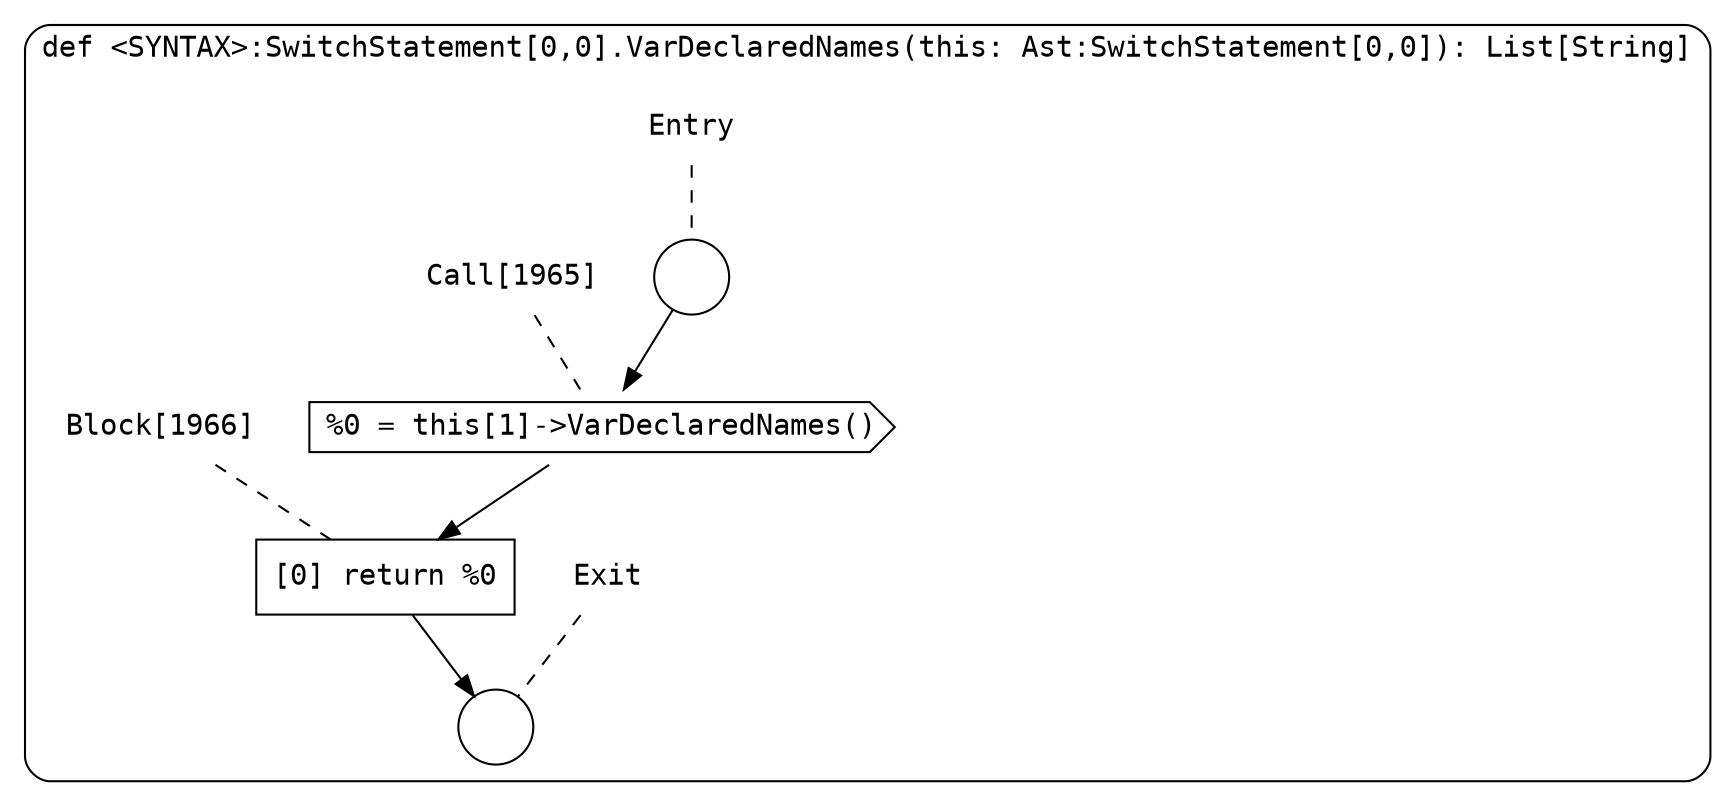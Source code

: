 digraph {
  graph [fontname = "Consolas"]
  node [fontname = "Consolas"]
  edge [fontname = "Consolas"]
  subgraph cluster360 {
    label = "def <SYNTAX>:SwitchStatement[0,0].VarDeclaredNames(this: Ast:SwitchStatement[0,0]): List[String]"
    style = rounded
    cluster360_entry_name [shape=none, label=<<font color="black">Entry</font>>]
    cluster360_entry_name -> cluster360_entry [arrowhead=none, color="black", style=dashed]
    cluster360_entry [shape=circle label=" " color="black" fillcolor="white" style=filled]
    cluster360_entry -> node1965 [color="black"]
    cluster360_exit_name [shape=none, label=<<font color="black">Exit</font>>]
    cluster360_exit_name -> cluster360_exit [arrowhead=none, color="black", style=dashed]
    cluster360_exit [shape=circle label=" " color="black" fillcolor="white" style=filled]
    node1965_name [shape=none, label=<<font color="black">Call[1965]</font>>]
    node1965_name -> node1965 [arrowhead=none, color="black", style=dashed]
    node1965 [shape=cds, label=<<font color="black">%0 = this[1]-&gt;VarDeclaredNames()</font>> color="black" fillcolor="white", style=filled]
    node1965 -> node1966 [color="black"]
    node1966_name [shape=none, label=<<font color="black">Block[1966]</font>>]
    node1966_name -> node1966 [arrowhead=none, color="black", style=dashed]
    node1966 [shape=box, label=<<font color="black">[0] return %0<BR ALIGN="LEFT"/></font>> color="black" fillcolor="white", style=filled]
    node1966 -> cluster360_exit [color="black"]
  }
}